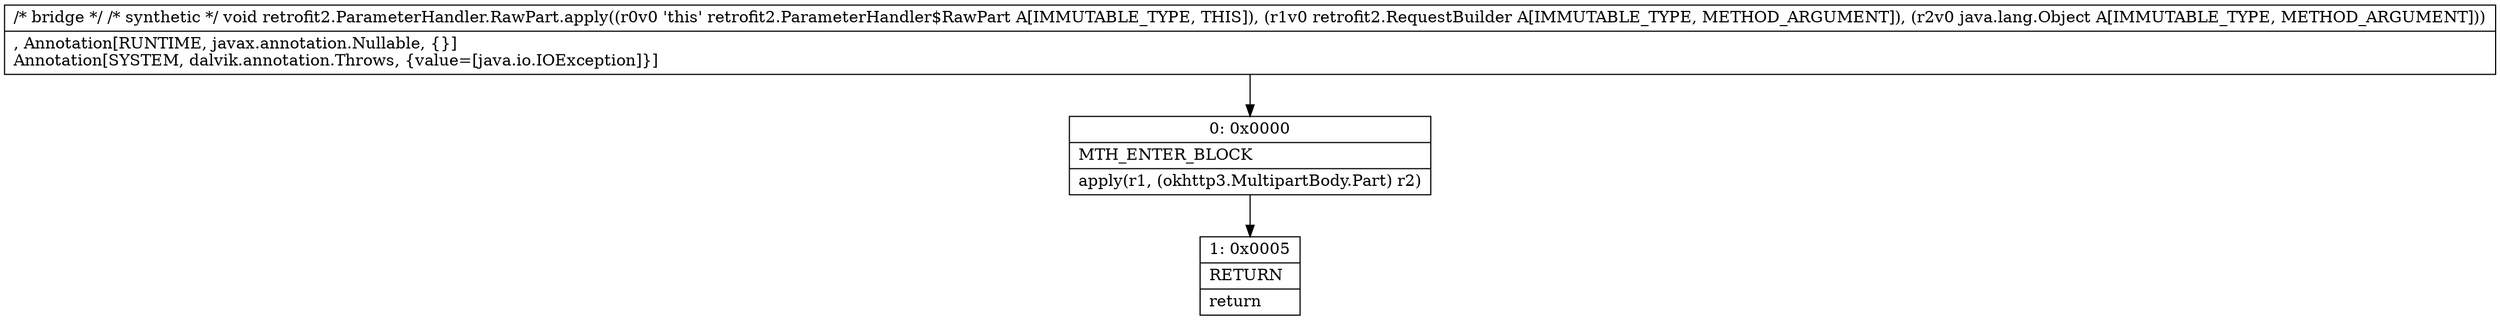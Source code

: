 digraph "CFG forretrofit2.ParameterHandler.RawPart.apply(Lretrofit2\/RequestBuilder;Ljava\/lang\/Object;)V" {
Node_0 [shape=record,label="{0\:\ 0x0000|MTH_ENTER_BLOCK\l|apply(r1, (okhttp3.MultipartBody.Part) r2)\l}"];
Node_1 [shape=record,label="{1\:\ 0x0005|RETURN\l|return\l}"];
MethodNode[shape=record,label="{\/* bridge *\/ \/* synthetic *\/ void retrofit2.ParameterHandler.RawPart.apply((r0v0 'this' retrofit2.ParameterHandler$RawPart A[IMMUTABLE_TYPE, THIS]), (r1v0 retrofit2.RequestBuilder A[IMMUTABLE_TYPE, METHOD_ARGUMENT]), (r2v0 java.lang.Object A[IMMUTABLE_TYPE, METHOD_ARGUMENT]))  | , Annotation[RUNTIME, javax.annotation.Nullable, \{\}]\lAnnotation[SYSTEM, dalvik.annotation.Throws, \{value=[java.io.IOException]\}]\l}"];
MethodNode -> Node_0;
Node_0 -> Node_1;
}

